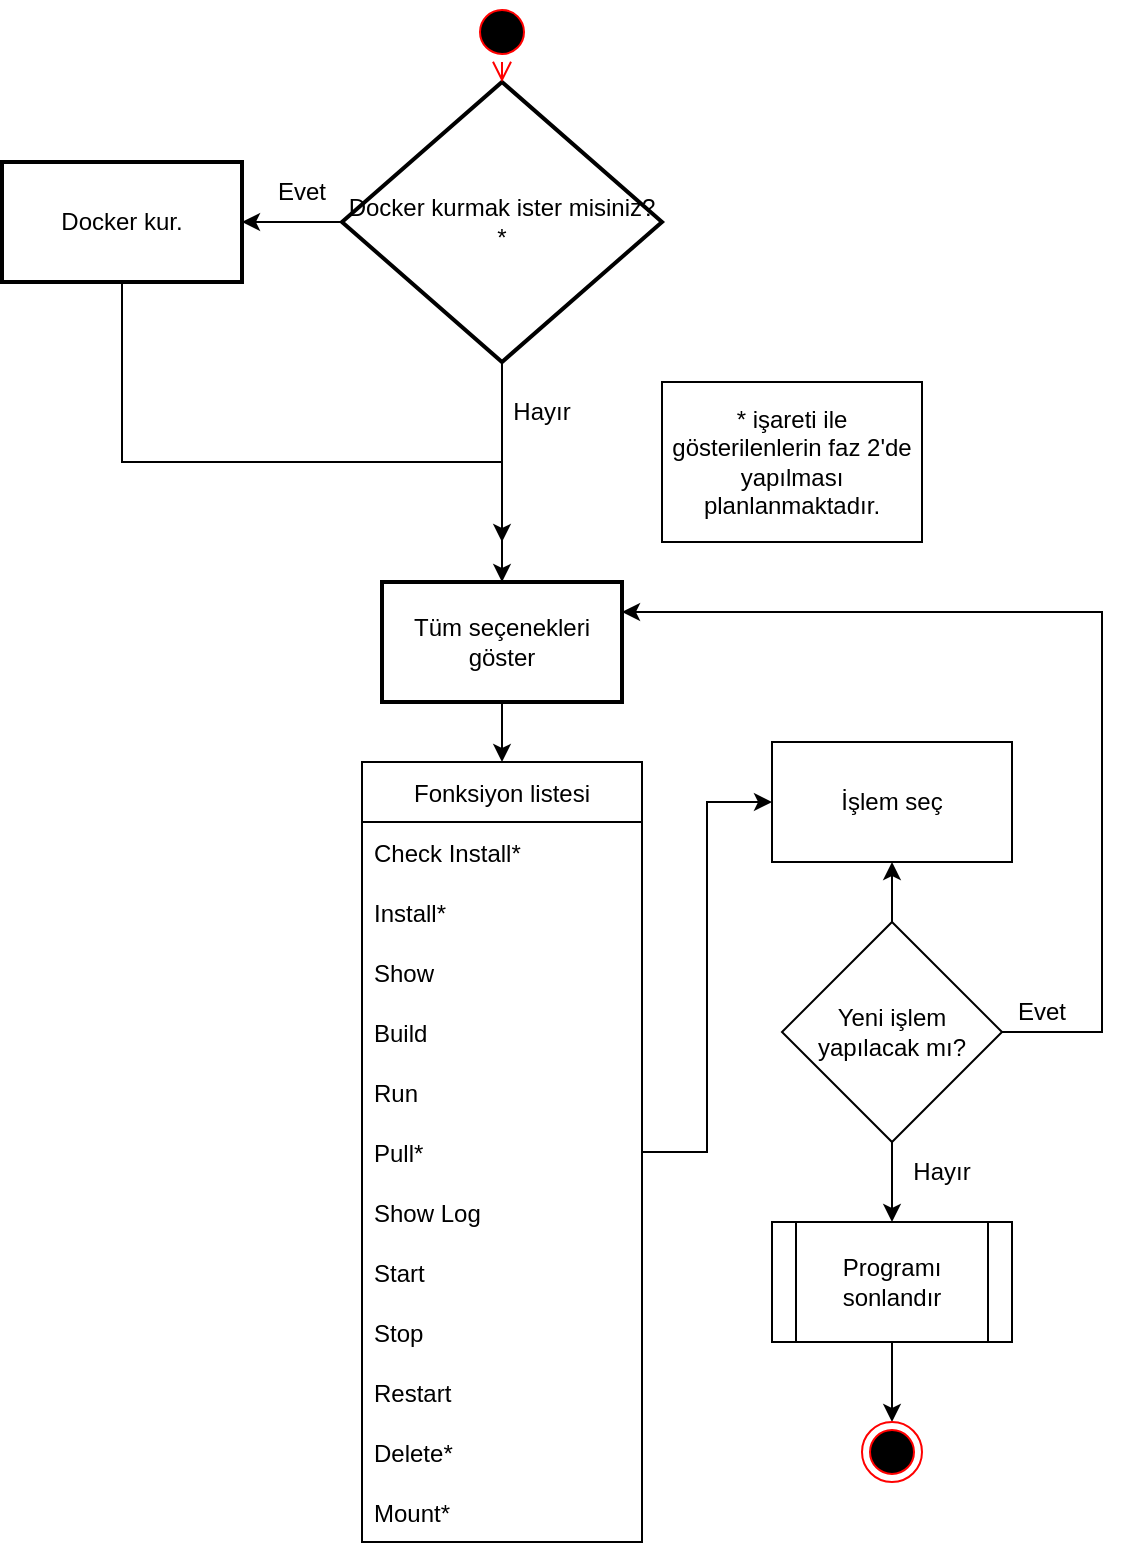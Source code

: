 <mxfile version="20.2.6" type="device" pages="3"><diagram id="DBb4RMu8OGTrz4kD4OTi" name="Flowchart"><mxGraphModel dx="782" dy="681" grid="1" gridSize="10" guides="1" tooltips="1" connect="1" arrows="1" fold="1" page="1" pageScale="1" pageWidth="850" pageHeight="1100" math="0" shadow="0"><root><mxCell id="0"/><mxCell id="1" parent="0"/><mxCell id="oTJmd2pmsiyS8t0_d1n4-4" value="" style="edgeStyle=orthogonalEdgeStyle;rounded=0;orthogonalLoop=1;jettySize=auto;html=1;" parent="1" source="YoMzLxrKF_a-Zn4bOPjj-1" target="oTJmd2pmsiyS8t0_d1n4-3" edge="1"><mxGeometry relative="1" as="geometry"/></mxCell><mxCell id="oTJmd2pmsiyS8t0_d1n4-6" value="" style="edgeStyle=orthogonalEdgeStyle;rounded=0;orthogonalLoop=1;jettySize=auto;html=1;" parent="1" source="YoMzLxrKF_a-Zn4bOPjj-1" target="oTJmd2pmsiyS8t0_d1n4-5" edge="1"><mxGeometry relative="1" as="geometry"/></mxCell><mxCell id="YoMzLxrKF_a-Zn4bOPjj-1" value="Docker kurmak ister misiniz?*" style="strokeWidth=2;html=1;shape=mxgraph.flowchart.decision;whiteSpace=wrap;" parent="1" vertex="1"><mxGeometry x="280" y="180" width="160" height="140" as="geometry"/></mxCell><mxCell id="oTJmd2pmsiyS8t0_d1n4-7" style="edgeStyle=orthogonalEdgeStyle;rounded=0;orthogonalLoop=1;jettySize=auto;html=1;exitX=0.5;exitY=1;exitDx=0;exitDy=0;" parent="1" source="oTJmd2pmsiyS8t0_d1n4-3" edge="1"><mxGeometry relative="1" as="geometry"><mxPoint x="360" y="410" as="targetPoint"/><Array as="points"><mxPoint x="170" y="370"/><mxPoint x="360" y="370"/></Array></mxGeometry></mxCell><mxCell id="oTJmd2pmsiyS8t0_d1n4-3" value="&lt;div&gt;Docker kur.&lt;/div&gt;" style="whiteSpace=wrap;html=1;strokeWidth=2;" parent="1" vertex="1"><mxGeometry x="110" y="220" width="120" height="60" as="geometry"/></mxCell><mxCell id="oTJmd2pmsiyS8t0_d1n4-14" style="edgeStyle=orthogonalEdgeStyle;rounded=0;orthogonalLoop=1;jettySize=auto;html=1;exitX=0.5;exitY=1;exitDx=0;exitDy=0;entryX=0.5;entryY=0;entryDx=0;entryDy=0;" parent="1" source="oTJmd2pmsiyS8t0_d1n4-5" target="oTJmd2pmsiyS8t0_d1n4-10" edge="1"><mxGeometry relative="1" as="geometry"/></mxCell><mxCell id="oTJmd2pmsiyS8t0_d1n4-5" value="Tüm seçenekleri göster" style="whiteSpace=wrap;html=1;strokeWidth=2;" parent="1" vertex="1"><mxGeometry x="300" y="430" width="120" height="60" as="geometry"/></mxCell><mxCell id="oTJmd2pmsiyS8t0_d1n4-8" value="Evet" style="text;html=1;strokeColor=none;fillColor=none;align=center;verticalAlign=middle;whiteSpace=wrap;rounded=0;" parent="1" vertex="1"><mxGeometry x="230" y="220" width="60" height="30" as="geometry"/></mxCell><mxCell id="oTJmd2pmsiyS8t0_d1n4-9" value="&lt;div&gt;Hayır&lt;/div&gt;" style="text;html=1;strokeColor=none;fillColor=none;align=center;verticalAlign=middle;whiteSpace=wrap;rounded=0;" parent="1" vertex="1"><mxGeometry x="350" y="330" width="60" height="30" as="geometry"/></mxCell><mxCell id="fOdlFgPj6cV4SpVUo9Wi-2" value="" style="edgeStyle=orthogonalEdgeStyle;rounded=0;orthogonalLoop=1;jettySize=auto;html=1;" edge="1" parent="1" source="oTJmd2pmsiyS8t0_d1n4-10" target="fOdlFgPj6cV4SpVUo9Wi-1"><mxGeometry relative="1" as="geometry"/></mxCell><mxCell id="oTJmd2pmsiyS8t0_d1n4-10" value="Fonksiyon listesi" style="swimlane;fontStyle=0;childLayout=stackLayout;horizontal=1;startSize=30;horizontalStack=0;resizeParent=1;resizeParentMax=0;resizeLast=0;collapsible=1;marginBottom=0;" parent="1" vertex="1"><mxGeometry x="290" y="520" width="140" height="390" as="geometry"/></mxCell><mxCell id="Wg0CP1HTVl7qU6_yI5pQ-6" value="Check Install*" style="text;strokeColor=none;fillColor=none;align=left;verticalAlign=middle;spacingLeft=4;spacingRight=4;overflow=hidden;points=[[0,0.5],[1,0.5]];portConstraint=eastwest;rotatable=0;" parent="oTJmd2pmsiyS8t0_d1n4-10" vertex="1"><mxGeometry y="30" width="140" height="30" as="geometry"/></mxCell><mxCell id="Wg0CP1HTVl7qU6_yI5pQ-2" value="Install*" style="text;strokeColor=none;fillColor=none;align=left;verticalAlign=middle;spacingLeft=4;spacingRight=4;overflow=hidden;points=[[0,0.5],[1,0.5]];portConstraint=eastwest;rotatable=0;" parent="oTJmd2pmsiyS8t0_d1n4-10" vertex="1"><mxGeometry y="60" width="140" height="30" as="geometry"/></mxCell><mxCell id="oTJmd2pmsiyS8t0_d1n4-17" value="Show" style="text;strokeColor=none;fillColor=none;align=left;verticalAlign=middle;spacingLeft=4;spacingRight=4;overflow=hidden;points=[[0,0.5],[1,0.5]];portConstraint=eastwest;rotatable=0;" parent="oTJmd2pmsiyS8t0_d1n4-10" vertex="1"><mxGeometry y="90" width="140" height="30" as="geometry"/></mxCell><mxCell id="oTJmd2pmsiyS8t0_d1n4-11" value="Build    " style="text;strokeColor=none;fillColor=none;align=left;verticalAlign=middle;spacingLeft=4;spacingRight=4;overflow=hidden;points=[[0,0.5],[1,0.5]];portConstraint=eastwest;rotatable=0;" parent="oTJmd2pmsiyS8t0_d1n4-10" vertex="1"><mxGeometry y="120" width="140" height="30" as="geometry"/></mxCell><mxCell id="oTJmd2pmsiyS8t0_d1n4-12" value="Run" style="text;strokeColor=none;fillColor=none;align=left;verticalAlign=middle;spacingLeft=4;spacingRight=4;overflow=hidden;points=[[0,0.5],[1,0.5]];portConstraint=eastwest;rotatable=0;" parent="oTJmd2pmsiyS8t0_d1n4-10" vertex="1"><mxGeometry y="150" width="140" height="30" as="geometry"/></mxCell><mxCell id="oTJmd2pmsiyS8t0_d1n4-13" value="Pull*" style="text;strokeColor=none;fillColor=none;align=left;verticalAlign=middle;spacingLeft=4;spacingRight=4;overflow=hidden;points=[[0,0.5],[1,0.5]];portConstraint=eastwest;rotatable=0;" parent="oTJmd2pmsiyS8t0_d1n4-10" vertex="1"><mxGeometry y="180" width="140" height="30" as="geometry"/></mxCell><mxCell id="oTJmd2pmsiyS8t0_d1n4-18" value="Show Log" style="text;strokeColor=none;fillColor=none;align=left;verticalAlign=middle;spacingLeft=4;spacingRight=4;overflow=hidden;points=[[0,0.5],[1,0.5]];portConstraint=eastwest;rotatable=0;" parent="oTJmd2pmsiyS8t0_d1n4-10" vertex="1"><mxGeometry y="210" width="140" height="30" as="geometry"/></mxCell><mxCell id="oTJmd2pmsiyS8t0_d1n4-19" value="Start" style="text;strokeColor=none;fillColor=none;align=left;verticalAlign=middle;spacingLeft=4;spacingRight=4;overflow=hidden;points=[[0,0.5],[1,0.5]];portConstraint=eastwest;rotatable=0;" parent="oTJmd2pmsiyS8t0_d1n4-10" vertex="1"><mxGeometry y="240" width="140" height="30" as="geometry"/></mxCell><mxCell id="oTJmd2pmsiyS8t0_d1n4-20" value="Stop" style="text;strokeColor=none;fillColor=none;align=left;verticalAlign=middle;spacingLeft=4;spacingRight=4;overflow=hidden;points=[[0,0.5],[1,0.5]];portConstraint=eastwest;rotatable=0;" parent="oTJmd2pmsiyS8t0_d1n4-10" vertex="1"><mxGeometry y="270" width="140" height="30" as="geometry"/></mxCell><mxCell id="oTJmd2pmsiyS8t0_d1n4-21" value="Restart" style="text;strokeColor=none;fillColor=none;align=left;verticalAlign=middle;spacingLeft=4;spacingRight=4;overflow=hidden;points=[[0,0.5],[1,0.5]];portConstraint=eastwest;rotatable=0;" parent="oTJmd2pmsiyS8t0_d1n4-10" vertex="1"><mxGeometry y="300" width="140" height="30" as="geometry"/></mxCell><mxCell id="Wg0CP1HTVl7qU6_yI5pQ-1" value="Delete*" style="text;strokeColor=none;fillColor=none;align=left;verticalAlign=middle;spacingLeft=4;spacingRight=4;overflow=hidden;points=[[0,0.5],[1,0.5]];portConstraint=eastwest;rotatable=0;" parent="oTJmd2pmsiyS8t0_d1n4-10" vertex="1"><mxGeometry y="330" width="140" height="30" as="geometry"/></mxCell><mxCell id="Wg0CP1HTVl7qU6_yI5pQ-5" value="Mount*" style="text;strokeColor=none;fillColor=none;align=left;verticalAlign=middle;spacingLeft=4;spacingRight=4;overflow=hidden;points=[[0,0.5],[1,0.5]];portConstraint=eastwest;rotatable=0;" parent="oTJmd2pmsiyS8t0_d1n4-10" vertex="1"><mxGeometry y="360" width="140" height="30" as="geometry"/></mxCell><mxCell id="Wg0CP1HTVl7qU6_yI5pQ-4" value="&lt;div&gt;* işareti ile gösterilenlerin faz 2'de yapılması planlanmaktadır.&lt;/div&gt;" style="rounded=0;whiteSpace=wrap;html=1;" parent="1" vertex="1"><mxGeometry x="440" y="330" width="130" height="80" as="geometry"/></mxCell><mxCell id="fOdlFgPj6cV4SpVUo9Wi-1" value="İşlem seç" style="rounded=0;whiteSpace=wrap;html=1;" vertex="1" parent="1"><mxGeometry x="495" y="510" width="120" height="60" as="geometry"/></mxCell><mxCell id="fOdlFgPj6cV4SpVUo9Wi-4" value="" style="edgeStyle=orthogonalEdgeStyle;rounded=0;orthogonalLoop=1;jettySize=auto;html=1;" edge="1" parent="1" source="fOdlFgPj6cV4SpVUo9Wi-3" target="fOdlFgPj6cV4SpVUo9Wi-1"><mxGeometry relative="1" as="geometry"/></mxCell><mxCell id="fOdlFgPj6cV4SpVUo9Wi-5" style="edgeStyle=orthogonalEdgeStyle;rounded=0;orthogonalLoop=1;jettySize=auto;html=1;exitX=1;exitY=0.5;exitDx=0;exitDy=0;entryX=1;entryY=0.25;entryDx=0;entryDy=0;" edge="1" parent="1" source="fOdlFgPj6cV4SpVUo9Wi-3" target="oTJmd2pmsiyS8t0_d1n4-5"><mxGeometry relative="1" as="geometry"><Array as="points"><mxPoint x="660" y="655"/><mxPoint x="660" y="445"/></Array></mxGeometry></mxCell><mxCell id="fOdlFgPj6cV4SpVUo9Wi-8" value="" style="edgeStyle=orthogonalEdgeStyle;rounded=0;orthogonalLoop=1;jettySize=auto;html=1;" edge="1" parent="1" source="fOdlFgPj6cV4SpVUo9Wi-3" target="fOdlFgPj6cV4SpVUo9Wi-7"><mxGeometry relative="1" as="geometry"/></mxCell><mxCell id="fOdlFgPj6cV4SpVUo9Wi-3" value="Yeni işlem yapılacak mı?" style="rhombus;whiteSpace=wrap;html=1;" vertex="1" parent="1"><mxGeometry x="500" y="600" width="110" height="110" as="geometry"/></mxCell><mxCell id="fOdlFgPj6cV4SpVUo9Wi-6" value="Evet" style="text;html=1;strokeColor=none;fillColor=none;align=center;verticalAlign=middle;whiteSpace=wrap;rounded=0;" vertex="1" parent="1"><mxGeometry x="600" y="630" width="60" height="30" as="geometry"/></mxCell><mxCell id="fOdlFgPj6cV4SpVUo9Wi-10" value="" style="edgeStyle=orthogonalEdgeStyle;rounded=0;orthogonalLoop=1;jettySize=auto;html=1;" edge="1" parent="1" source="fOdlFgPj6cV4SpVUo9Wi-7" target="fOdlFgPj6cV4SpVUo9Wi-9"><mxGeometry relative="1" as="geometry"/></mxCell><mxCell id="fOdlFgPj6cV4SpVUo9Wi-7" value="Programı sonlandır" style="shape=process;whiteSpace=wrap;html=1;backgroundOutline=1;" vertex="1" parent="1"><mxGeometry x="495" y="750" width="120" height="60" as="geometry"/></mxCell><mxCell id="fOdlFgPj6cV4SpVUo9Wi-9" value="" style="ellipse;html=1;shape=endState;fillColor=#000000;strokeColor=#ff0000;" vertex="1" parent="1"><mxGeometry x="540" y="850" width="30" height="30" as="geometry"/></mxCell><mxCell id="fOdlFgPj6cV4SpVUo9Wi-11" value="&lt;div&gt;Hayır&lt;/div&gt;" style="text;html=1;strokeColor=none;fillColor=none;align=center;verticalAlign=middle;whiteSpace=wrap;rounded=0;" vertex="1" parent="1"><mxGeometry x="550" y="710" width="60" height="30" as="geometry"/></mxCell><mxCell id="fOdlFgPj6cV4SpVUo9Wi-12" value="" style="ellipse;html=1;shape=startState;fillColor=#000000;strokeColor=#ff0000;" vertex="1" parent="1"><mxGeometry x="345" y="140" width="30" height="30" as="geometry"/></mxCell><mxCell id="fOdlFgPj6cV4SpVUo9Wi-13" value="" style="edgeStyle=orthogonalEdgeStyle;html=1;verticalAlign=bottom;endArrow=open;endSize=8;strokeColor=#ff0000;rounded=0;" edge="1" source="fOdlFgPj6cV4SpVUo9Wi-12" parent="1"><mxGeometry relative="1" as="geometry"><mxPoint x="360" y="180" as="targetPoint"/></mxGeometry></mxCell></root></mxGraphModel></diagram><diagram id="LownaBeeQfuElafhKE2d" name="Arayüz"><mxGraphModel dx="782" dy="724" grid="1" gridSize="10" guides="1" tooltips="1" connect="1" arrows="1" fold="1" page="1" pageScale="1" pageWidth="850" pageHeight="1100" math="0" shadow="0"><root><mxCell id="0"/><mxCell id="1" parent="0"/><mxCell id="DApszoehB98f-_VCJj2A-1" value="Window Title" style="strokeWidth=1;shadow=0;dashed=0;align=center;html=1;shape=mxgraph.mockup.containers.window;align=left;verticalAlign=top;spacingLeft=8;strokeColor2=#008cff;strokeColor3=#c4c4c4;fontColor=#666666;mainText=;fontSize=17;labelBackgroundColor=none;" vertex="1" parent="1"><mxGeometry x="110" y="50" width="550" height="380" as="geometry"/></mxCell></root></mxGraphModel></diagram><diagram id="DFg6E984q1Fi7ke2_kqG" name="UML"><mxGraphModel dx="782" dy="724" grid="1" gridSize="10" guides="1" tooltips="1" connect="1" arrows="1" fold="1" page="1" pageScale="1" pageWidth="850" pageHeight="1100" math="0" shadow="0"><root><mxCell id="0"/><mxCell id="1" parent="0"/><mxCell id="99LhYFGKfWfR3W0wJVJS-1" value="" style="shape=process;whiteSpace=wrap;html=1;backgroundOutline=1;" vertex="1" parent="1"><mxGeometry x="280" y="50" width="160" height="100" as="geometry"/></mxCell></root></mxGraphModel></diagram></mxfile>